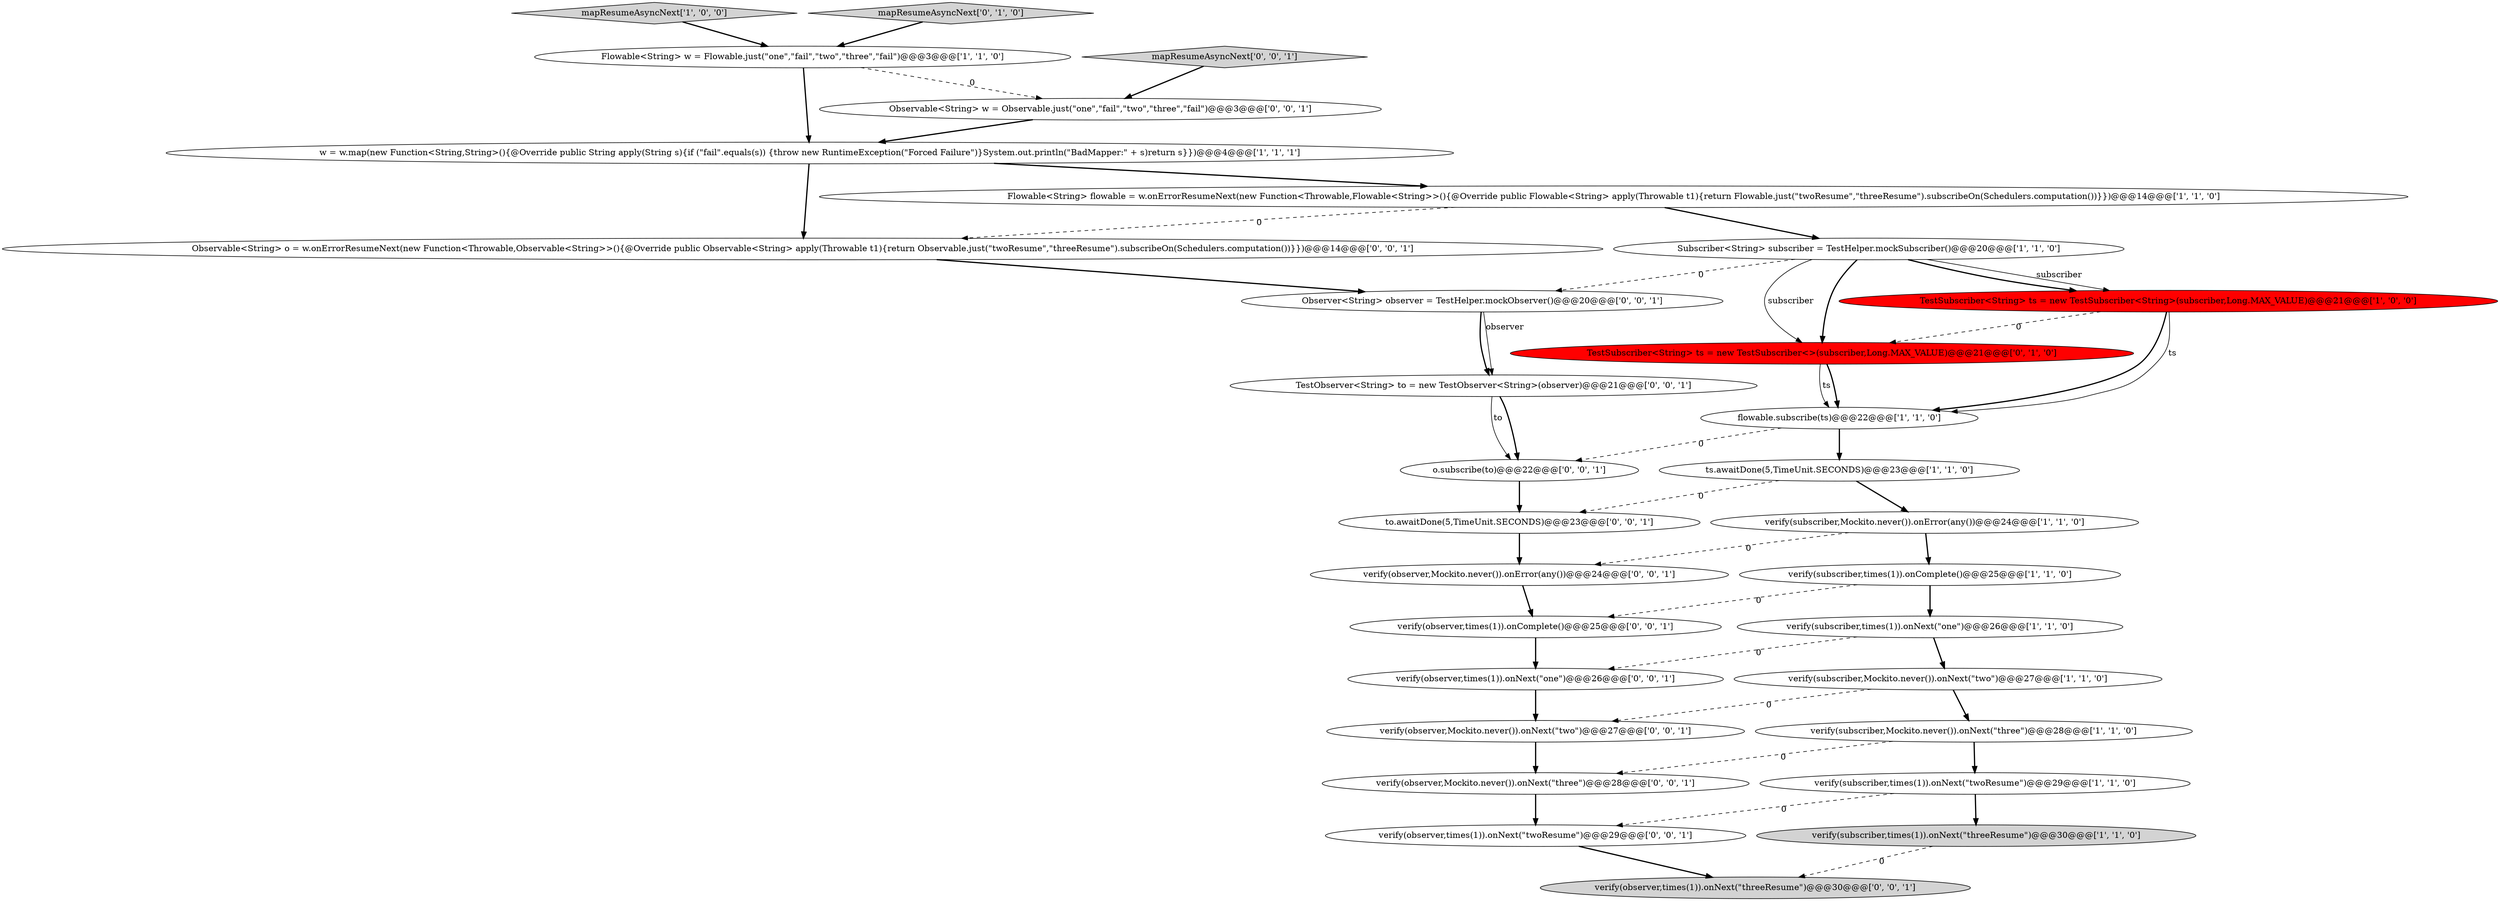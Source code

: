 digraph {
1 [style = filled, label = "flowable.subscribe(ts)@@@22@@@['1', '1', '0']", fillcolor = white, shape = ellipse image = "AAA0AAABBB1BBB"];
30 [style = filled, label = "Observable<String> w = Observable.just(\"one\",\"fail\",\"two\",\"three\",\"fail\")@@@3@@@['0', '0', '1']", fillcolor = white, shape = ellipse image = "AAA0AAABBB3BBB"];
2 [style = filled, label = "verify(subscriber,Mockito.never()).onNext(\"two\")@@@27@@@['1', '1', '0']", fillcolor = white, shape = ellipse image = "AAA0AAABBB1BBB"];
13 [style = filled, label = "w = w.map(new Function<String,String>(){@Override public String apply(String s){if (\"fail\".equals(s)) {throw new RuntimeException(\"Forced Failure\")}System.out.println(\"BadMapper:\" + s)return s}})@@@4@@@['1', '1', '1']", fillcolor = white, shape = ellipse image = "AAA0AAABBB1BBB"];
17 [style = filled, label = "o.subscribe(to)@@@22@@@['0', '0', '1']", fillcolor = white, shape = ellipse image = "AAA0AAABBB3BBB"];
15 [style = filled, label = "TestSubscriber<String> ts = new TestSubscriber<>(subscriber,Long.MAX_VALUE)@@@21@@@['0', '1', '0']", fillcolor = red, shape = ellipse image = "AAA1AAABBB2BBB"];
29 [style = filled, label = "verify(observer,times(1)).onNext(\"threeResume\")@@@30@@@['0', '0', '1']", fillcolor = lightgray, shape = ellipse image = "AAA0AAABBB3BBB"];
14 [style = filled, label = "Flowable<String> w = Flowable.just(\"one\",\"fail\",\"two\",\"three\",\"fail\")@@@3@@@['1', '1', '0']", fillcolor = white, shape = ellipse image = "AAA0AAABBB1BBB"];
3 [style = filled, label = "TestSubscriber<String> ts = new TestSubscriber<String>(subscriber,Long.MAX_VALUE)@@@21@@@['1', '0', '0']", fillcolor = red, shape = ellipse image = "AAA1AAABBB1BBB"];
6 [style = filled, label = "verify(subscriber,Mockito.never()).onError(any())@@@24@@@['1', '1', '0']", fillcolor = white, shape = ellipse image = "AAA0AAABBB1BBB"];
5 [style = filled, label = "verify(subscriber,times(1)).onNext(\"one\")@@@26@@@['1', '1', '0']", fillcolor = white, shape = ellipse image = "AAA0AAABBB1BBB"];
22 [style = filled, label = "Observer<String> observer = TestHelper.mockObserver()@@@20@@@['0', '0', '1']", fillcolor = white, shape = ellipse image = "AAA0AAABBB3BBB"];
4 [style = filled, label = "ts.awaitDone(5,TimeUnit.SECONDS)@@@23@@@['1', '1', '0']", fillcolor = white, shape = ellipse image = "AAA0AAABBB1BBB"];
11 [style = filled, label = "verify(subscriber,times(1)).onNext(\"twoResume\")@@@29@@@['1', '1', '0']", fillcolor = white, shape = ellipse image = "AAA0AAABBB1BBB"];
28 [style = filled, label = "verify(observer,Mockito.never()).onNext(\"two\")@@@27@@@['0', '0', '1']", fillcolor = white, shape = ellipse image = "AAA0AAABBB3BBB"];
26 [style = filled, label = "verify(observer,times(1)).onNext(\"one\")@@@26@@@['0', '0', '1']", fillcolor = white, shape = ellipse image = "AAA0AAABBB3BBB"];
9 [style = filled, label = "verify(subscriber,Mockito.never()).onNext(\"three\")@@@28@@@['1', '1', '0']", fillcolor = white, shape = ellipse image = "AAA0AAABBB1BBB"];
19 [style = filled, label = "verify(observer,times(1)).onNext(\"twoResume\")@@@29@@@['0', '0', '1']", fillcolor = white, shape = ellipse image = "AAA0AAABBB3BBB"];
24 [style = filled, label = "mapResumeAsyncNext['0', '0', '1']", fillcolor = lightgray, shape = diamond image = "AAA0AAABBB3BBB"];
21 [style = filled, label = "Observable<String> o = w.onErrorResumeNext(new Function<Throwable,Observable<String>>(){@Override public Observable<String> apply(Throwable t1){return Observable.just(\"twoResume\",\"threeResume\").subscribeOn(Schedulers.computation())}})@@@14@@@['0', '0', '1']", fillcolor = white, shape = ellipse image = "AAA0AAABBB3BBB"];
7 [style = filled, label = "Subscriber<String> subscriber = TestHelper.mockSubscriber()@@@20@@@['1', '1', '0']", fillcolor = white, shape = ellipse image = "AAA0AAABBB1BBB"];
20 [style = filled, label = "TestObserver<String> to = new TestObserver<String>(observer)@@@21@@@['0', '0', '1']", fillcolor = white, shape = ellipse image = "AAA0AAABBB3BBB"];
12 [style = filled, label = "verify(subscriber,times(1)).onNext(\"threeResume\")@@@30@@@['1', '1', '0']", fillcolor = lightgray, shape = ellipse image = "AAA0AAABBB1BBB"];
0 [style = filled, label = "Flowable<String> flowable = w.onErrorResumeNext(new Function<Throwable,Flowable<String>>(){@Override public Flowable<String> apply(Throwable t1){return Flowable.just(\"twoResume\",\"threeResume\").subscribeOn(Schedulers.computation())}})@@@14@@@['1', '1', '0']", fillcolor = white, shape = ellipse image = "AAA0AAABBB1BBB"];
27 [style = filled, label = "verify(observer,Mockito.never()).onError(any())@@@24@@@['0', '0', '1']", fillcolor = white, shape = ellipse image = "AAA0AAABBB3BBB"];
10 [style = filled, label = "mapResumeAsyncNext['1', '0', '0']", fillcolor = lightgray, shape = diamond image = "AAA0AAABBB1BBB"];
18 [style = filled, label = "verify(observer,times(1)).onComplete()@@@25@@@['0', '0', '1']", fillcolor = white, shape = ellipse image = "AAA0AAABBB3BBB"];
23 [style = filled, label = "to.awaitDone(5,TimeUnit.SECONDS)@@@23@@@['0', '0', '1']", fillcolor = white, shape = ellipse image = "AAA0AAABBB3BBB"];
8 [style = filled, label = "verify(subscriber,times(1)).onComplete()@@@25@@@['1', '1', '0']", fillcolor = white, shape = ellipse image = "AAA0AAABBB1BBB"];
16 [style = filled, label = "mapResumeAsyncNext['0', '1', '0']", fillcolor = lightgray, shape = diamond image = "AAA0AAABBB2BBB"];
25 [style = filled, label = "verify(observer,Mockito.never()).onNext(\"three\")@@@28@@@['0', '0', '1']", fillcolor = white, shape = ellipse image = "AAA0AAABBB3BBB"];
27->18 [style = bold, label=""];
1->4 [style = bold, label=""];
20->17 [style = bold, label=""];
30->13 [style = bold, label=""];
9->11 [style = bold, label=""];
3->1 [style = bold, label=""];
23->27 [style = bold, label=""];
10->14 [style = bold, label=""];
4->6 [style = bold, label=""];
5->26 [style = dashed, label="0"];
19->29 [style = bold, label=""];
7->15 [style = solid, label="subscriber"];
18->26 [style = bold, label=""];
11->12 [style = bold, label=""];
2->9 [style = bold, label=""];
17->23 [style = bold, label=""];
7->3 [style = bold, label=""];
24->30 [style = bold, label=""];
0->7 [style = bold, label=""];
7->3 [style = solid, label="subscriber"];
15->1 [style = solid, label="ts"];
5->2 [style = bold, label=""];
1->17 [style = dashed, label="0"];
8->5 [style = bold, label=""];
22->20 [style = bold, label=""];
3->1 [style = solid, label="ts"];
21->22 [style = bold, label=""];
0->21 [style = dashed, label="0"];
6->27 [style = dashed, label="0"];
11->19 [style = dashed, label="0"];
14->30 [style = dashed, label="0"];
6->8 [style = bold, label=""];
2->28 [style = dashed, label="0"];
25->19 [style = bold, label=""];
9->25 [style = dashed, label="0"];
12->29 [style = dashed, label="0"];
28->25 [style = bold, label=""];
3->15 [style = dashed, label="0"];
7->15 [style = bold, label=""];
16->14 [style = bold, label=""];
8->18 [style = dashed, label="0"];
26->28 [style = bold, label=""];
14->13 [style = bold, label=""];
13->21 [style = bold, label=""];
20->17 [style = solid, label="to"];
4->23 [style = dashed, label="0"];
7->22 [style = dashed, label="0"];
22->20 [style = solid, label="observer"];
13->0 [style = bold, label=""];
15->1 [style = bold, label=""];
}
